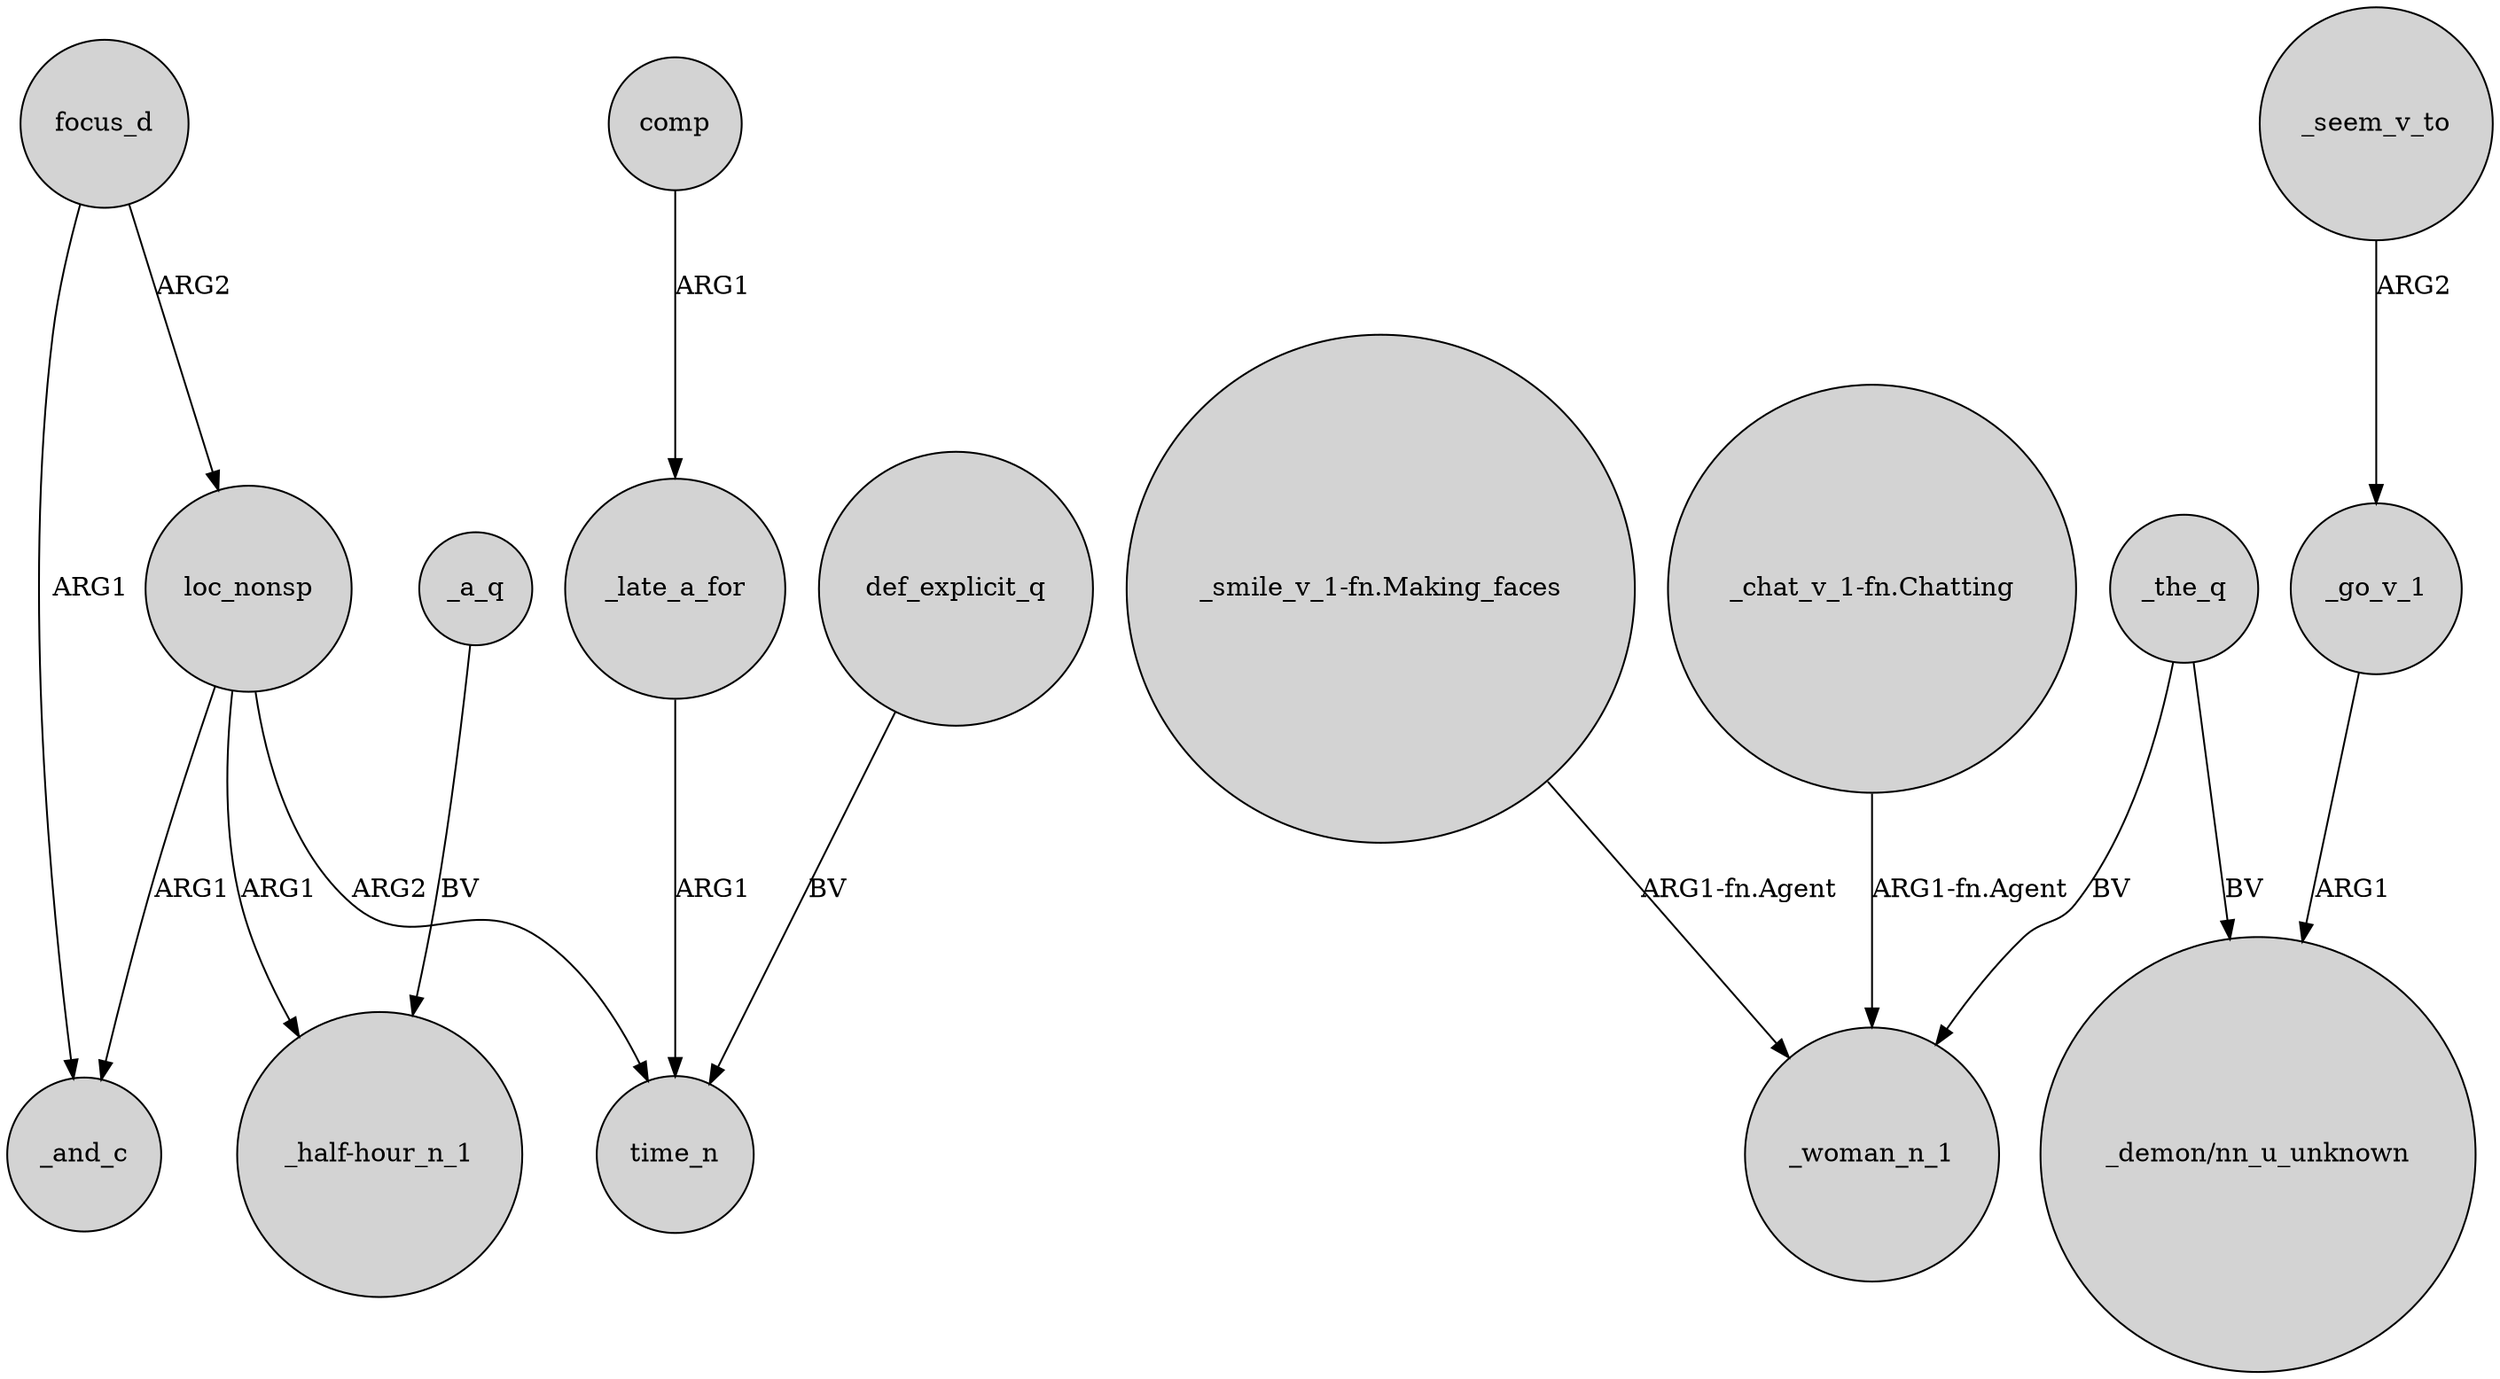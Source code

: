 digraph {
	node [shape=circle style=filled]
	loc_nonsp -> _and_c [label=ARG1]
	_a_q -> "_half-hour_n_1" [label=BV]
	loc_nonsp -> "_half-hour_n_1" [label=ARG1]
	focus_d -> loc_nonsp [label=ARG2]
	_late_a_for -> time_n [label=ARG1]
	comp -> _late_a_for [label=ARG1]
	_go_v_1 -> "_demon/nn_u_unknown" [label=ARG1]
	"_smile_v_1-fn.Making_faces" -> _woman_n_1 [label="ARG1-fn.Agent"]
	"_chat_v_1-fn.Chatting" -> _woman_n_1 [label="ARG1-fn.Agent"]
	_the_q -> "_demon/nn_u_unknown" [label=BV]
	_the_q -> _woman_n_1 [label=BV]
	def_explicit_q -> time_n [label=BV]
	_seem_v_to -> _go_v_1 [label=ARG2]
	focus_d -> _and_c [label=ARG1]
	loc_nonsp -> time_n [label=ARG2]
}
